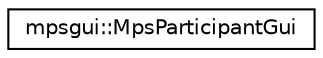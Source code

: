 digraph G
{
  edge [fontname="Helvetica",fontsize="10",labelfontname="Helvetica",labelfontsize="10"];
  node [fontname="Helvetica",fontsize="10",shape=record];
  rankdir=LR;
  Node1 [label="mpsgui::MpsParticipantGui",height=0.2,width=0.4,color="black", fillcolor="white", style="filled",URL="$classmpsgui_1_1_mps_participant_gui.html"];
}
